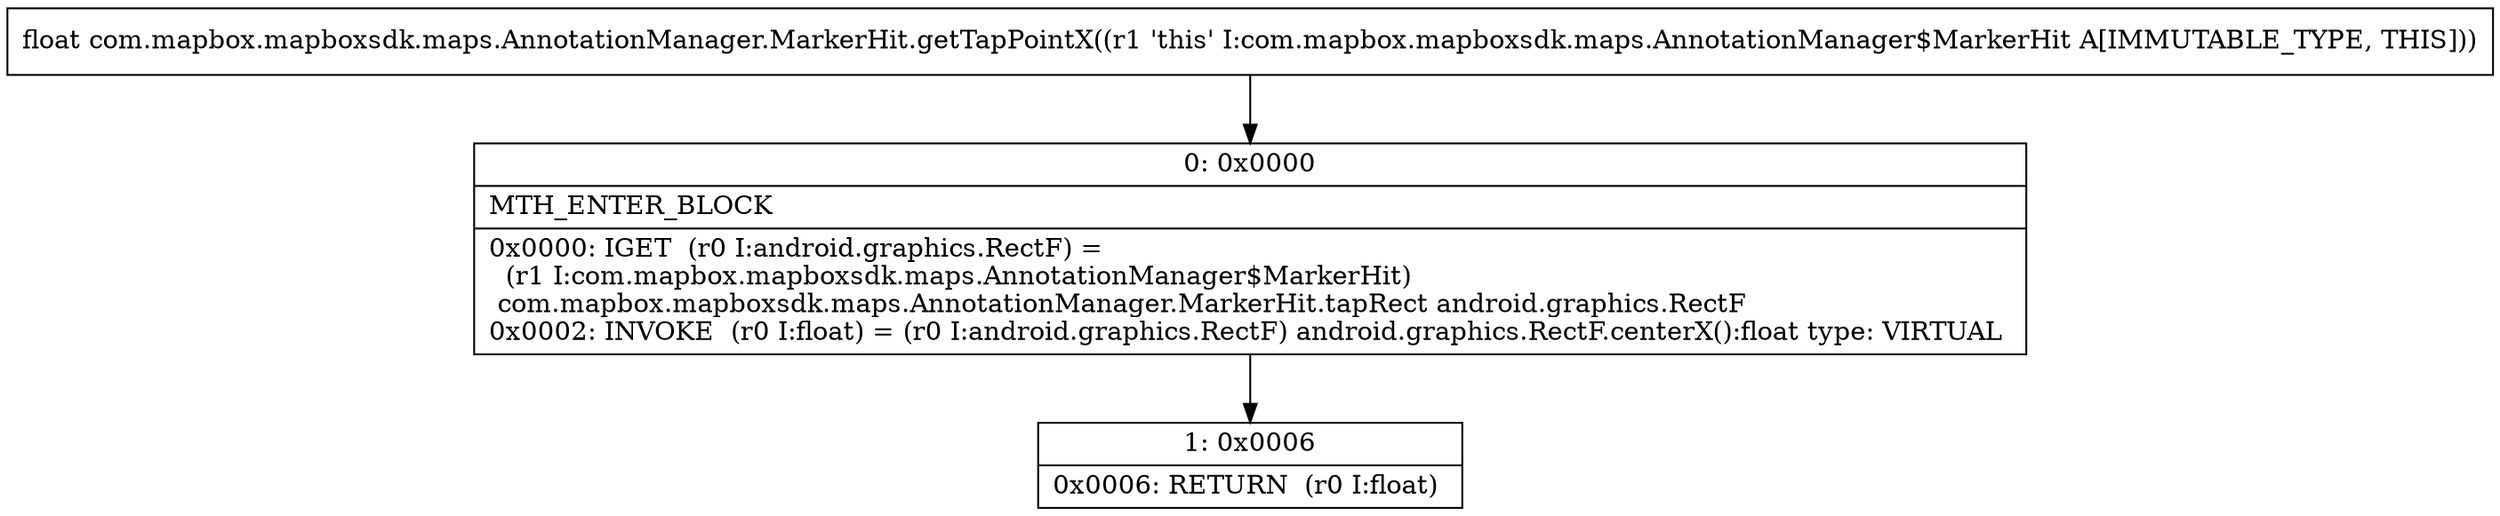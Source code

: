 digraph "CFG forcom.mapbox.mapboxsdk.maps.AnnotationManager.MarkerHit.getTapPointX()F" {
Node_0 [shape=record,label="{0\:\ 0x0000|MTH_ENTER_BLOCK\l|0x0000: IGET  (r0 I:android.graphics.RectF) = \l  (r1 I:com.mapbox.mapboxsdk.maps.AnnotationManager$MarkerHit)\l com.mapbox.mapboxsdk.maps.AnnotationManager.MarkerHit.tapRect android.graphics.RectF \l0x0002: INVOKE  (r0 I:float) = (r0 I:android.graphics.RectF) android.graphics.RectF.centerX():float type: VIRTUAL \l}"];
Node_1 [shape=record,label="{1\:\ 0x0006|0x0006: RETURN  (r0 I:float) \l}"];
MethodNode[shape=record,label="{float com.mapbox.mapboxsdk.maps.AnnotationManager.MarkerHit.getTapPointX((r1 'this' I:com.mapbox.mapboxsdk.maps.AnnotationManager$MarkerHit A[IMMUTABLE_TYPE, THIS])) }"];
MethodNode -> Node_0;
Node_0 -> Node_1;
}

